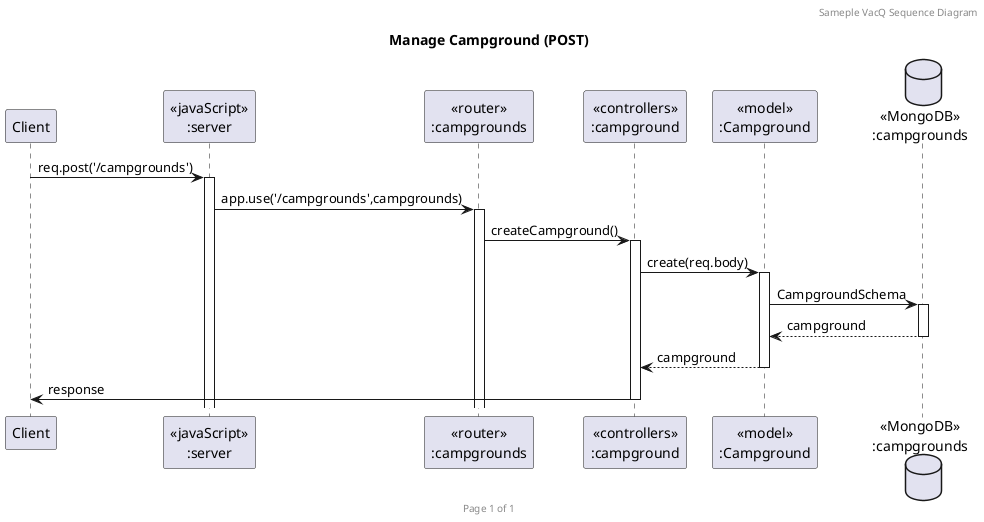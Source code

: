 @startuml Manage Campground (POST)

header Sameple VacQ Sequence Diagram
footer Page %page% of %lastpage%
title "Manage Campground (POST)"

participant "Client" as client
participant "<<javaScript>>\n:server" as server
participant "<<router>>\n:campgrounds" as routerCampgrounds
participant "<<controllers>>\n:campground" as controllersCampground
participant "<<model>>\n:Campground" as modelCampground
database "<<MongoDB>>\n:campgrounds" as CampgroundsDatabase

client->server ++:req.post('/campgrounds')
server->routerCampgrounds ++:app.use('/campgrounds',campgrounds)
routerCampgrounds -> controllersCampground ++:createCampground()
controllersCampground->modelCampground ++:create(req.body)
modelCampground ->CampgroundsDatabase ++: CampgroundSchema
CampgroundsDatabase --> modelCampground --: campground
controllersCampground <-- modelCampground --:campground
controllersCampground->client --:response

@enduml
